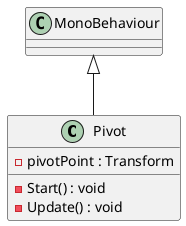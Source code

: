 @startuml
class Pivot {
    - pivotPoint : Transform
    - Start() : void
    - Update() : void
}
MonoBehaviour <|-- Pivot
@enduml
